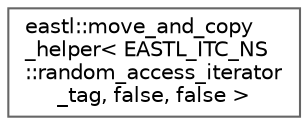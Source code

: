 digraph "类继承关系图"
{
 // LATEX_PDF_SIZE
  bgcolor="transparent";
  edge [fontname=Helvetica,fontsize=10,labelfontname=Helvetica,labelfontsize=10];
  node [fontname=Helvetica,fontsize=10,shape=box,height=0.2,width=0.4];
  rankdir="LR";
  Node0 [id="Node000000",label="eastl::move_and_copy\l_helper\< EASTL_ITC_NS\l::random_access_iterator\l_tag, false, false \>",height=0.2,width=0.4,color="grey40", fillcolor="white", style="filled",URL="$structeastl_1_1move__and__copy__helper_3_01_e_a_s_t_l___i_t_c___n_s_1_1random__access__iterator__tag_00_01false_00_01false_01_4.html",tooltip=" "];
}
